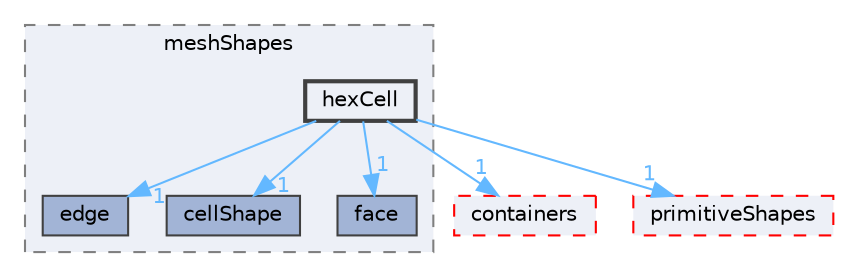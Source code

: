 digraph "src/OpenFOAM/meshes/meshShapes/hexCell"
{
 // LATEX_PDF_SIZE
  bgcolor="transparent";
  edge [fontname=Helvetica,fontsize=10,labelfontname=Helvetica,labelfontsize=10];
  node [fontname=Helvetica,fontsize=10,shape=box,height=0.2,width=0.4];
  compound=true
  subgraph clusterdir_b8e2732bc99f8fb2a379dad81aa6030e {
    graph [ bgcolor="#edf0f7", pencolor="grey50", label="meshShapes", fontname=Helvetica,fontsize=10 style="filled,dashed", URL="dir_b8e2732bc99f8fb2a379dad81aa6030e.html",tooltip=""]
  dir_05ec013dcc31a6c6df38dcfca56fa4b9 [label="edge", fillcolor="#a2b4d6", color="grey25", style="filled", URL="dir_05ec013dcc31a6c6df38dcfca56fa4b9.html",tooltip=""];
  dir_4bba408616a9d927d44d484b2a21665f [label="cellShape", fillcolor="#a2b4d6", color="grey25", style="filled", URL="dir_4bba408616a9d927d44d484b2a21665f.html",tooltip=""];
  dir_900080d28a8d6389dbac680930b6f778 [label="face", fillcolor="#a2b4d6", color="grey25", style="filled", URL="dir_900080d28a8d6389dbac680930b6f778.html",tooltip=""];
  dir_2dab4ca71236f0db17c0ab486cd46a51 [label="hexCell", fillcolor="#edf0f7", color="grey25", style="filled,bold", URL="dir_2dab4ca71236f0db17c0ab486cd46a51.html",tooltip=""];
  }
  dir_19d0872053bde092be81d7fe3f56cbf7 [label="containers", fillcolor="#edf0f7", color="red", style="filled,dashed", URL="dir_19d0872053bde092be81d7fe3f56cbf7.html",tooltip=""];
  dir_a36ac568b20b0ed2190ed53a491bc296 [label="primitiveShapes", fillcolor="#edf0f7", color="red", style="filled,dashed", URL="dir_a36ac568b20b0ed2190ed53a491bc296.html",tooltip=""];
  dir_2dab4ca71236f0db17c0ab486cd46a51->dir_05ec013dcc31a6c6df38dcfca56fa4b9 [headlabel="1", labeldistance=1.5 headhref="dir_001737_001104.html" href="dir_001737_001104.html" color="steelblue1" fontcolor="steelblue1"];
  dir_2dab4ca71236f0db17c0ab486cd46a51->dir_19d0872053bde092be81d7fe3f56cbf7 [headlabel="1", labeldistance=1.5 headhref="dir_001737_000669.html" href="dir_001737_000669.html" color="steelblue1" fontcolor="steelblue1"];
  dir_2dab4ca71236f0db17c0ab486cd46a51->dir_4bba408616a9d927d44d484b2a21665f [headlabel="1", labeldistance=1.5 headhref="dir_001737_000431.html" href="dir_001737_000431.html" color="steelblue1" fontcolor="steelblue1"];
  dir_2dab4ca71236f0db17c0ab486cd46a51->dir_900080d28a8d6389dbac680930b6f778 [headlabel="1", labeldistance=1.5 headhref="dir_001737_001243.html" href="dir_001737_001243.html" color="steelblue1" fontcolor="steelblue1"];
  dir_2dab4ca71236f0db17c0ab486cd46a51->dir_a36ac568b20b0ed2190ed53a491bc296 [headlabel="1", labeldistance=1.5 headhref="dir_001737_003070.html" href="dir_001737_003070.html" color="steelblue1" fontcolor="steelblue1"];
}
